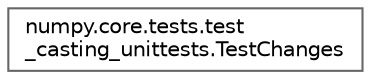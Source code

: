 digraph "Graphical Class Hierarchy"
{
 // LATEX_PDF_SIZE
  bgcolor="transparent";
  edge [fontname=Helvetica,fontsize=10,labelfontname=Helvetica,labelfontsize=10];
  node [fontname=Helvetica,fontsize=10,shape=box,height=0.2,width=0.4];
  rankdir="LR";
  Node0 [id="Node000000",label="numpy.core.tests.test\l_casting_unittests.TestChanges",height=0.2,width=0.4,color="grey40", fillcolor="white", style="filled",URL="$d9/dd1/classnumpy_1_1core_1_1tests_1_1test__casting__unittests_1_1TestChanges.html",tooltip=" "];
}
